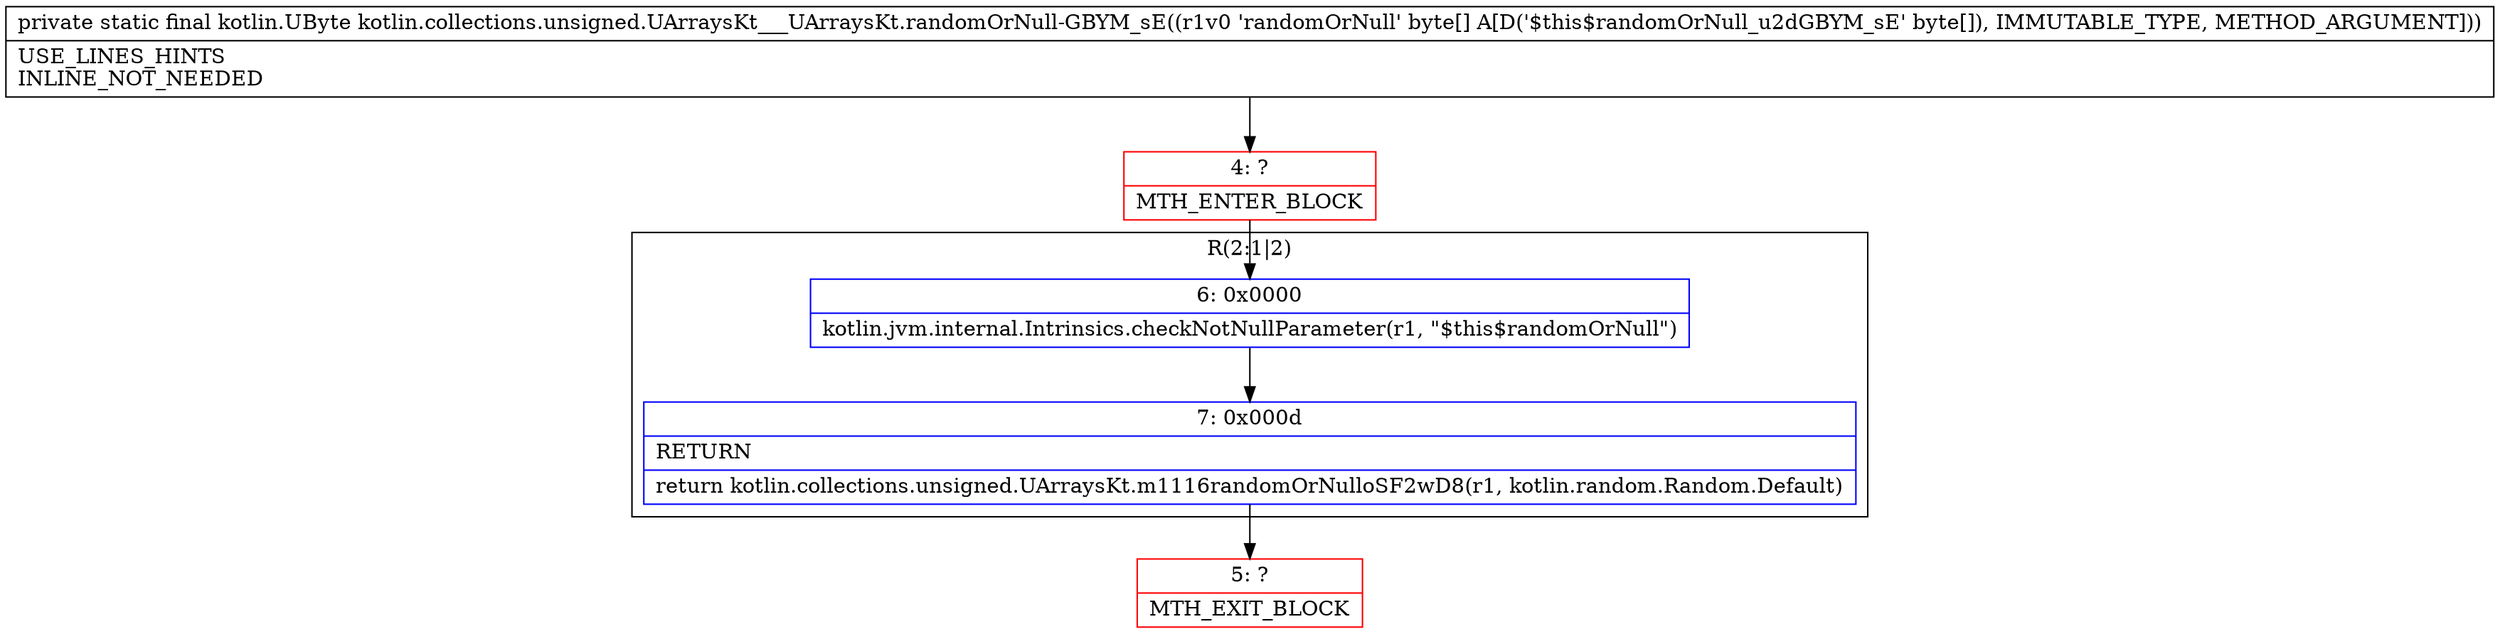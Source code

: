 digraph "CFG forkotlin.collections.unsigned.UArraysKt___UArraysKt.randomOrNull\-GBYM_sE([B)Lkotlin\/UByte;" {
subgraph cluster_Region_851240808 {
label = "R(2:1|2)";
node [shape=record,color=blue];
Node_6 [shape=record,label="{6\:\ 0x0000|kotlin.jvm.internal.Intrinsics.checkNotNullParameter(r1, \"$this$randomOrNull\")\l}"];
Node_7 [shape=record,label="{7\:\ 0x000d|RETURN\l|return kotlin.collections.unsigned.UArraysKt.m1116randomOrNulloSF2wD8(r1, kotlin.random.Random.Default)\l}"];
}
Node_4 [shape=record,color=red,label="{4\:\ ?|MTH_ENTER_BLOCK\l}"];
Node_5 [shape=record,color=red,label="{5\:\ ?|MTH_EXIT_BLOCK\l}"];
MethodNode[shape=record,label="{private static final kotlin.UByte kotlin.collections.unsigned.UArraysKt___UArraysKt.randomOrNull\-GBYM_sE((r1v0 'randomOrNull' byte[] A[D('$this$randomOrNull_u2dGBYM_sE' byte[]), IMMUTABLE_TYPE, METHOD_ARGUMENT]))  | USE_LINES_HINTS\lINLINE_NOT_NEEDED\l}"];
MethodNode -> Node_4;Node_6 -> Node_7;
Node_7 -> Node_5;
Node_4 -> Node_6;
}

